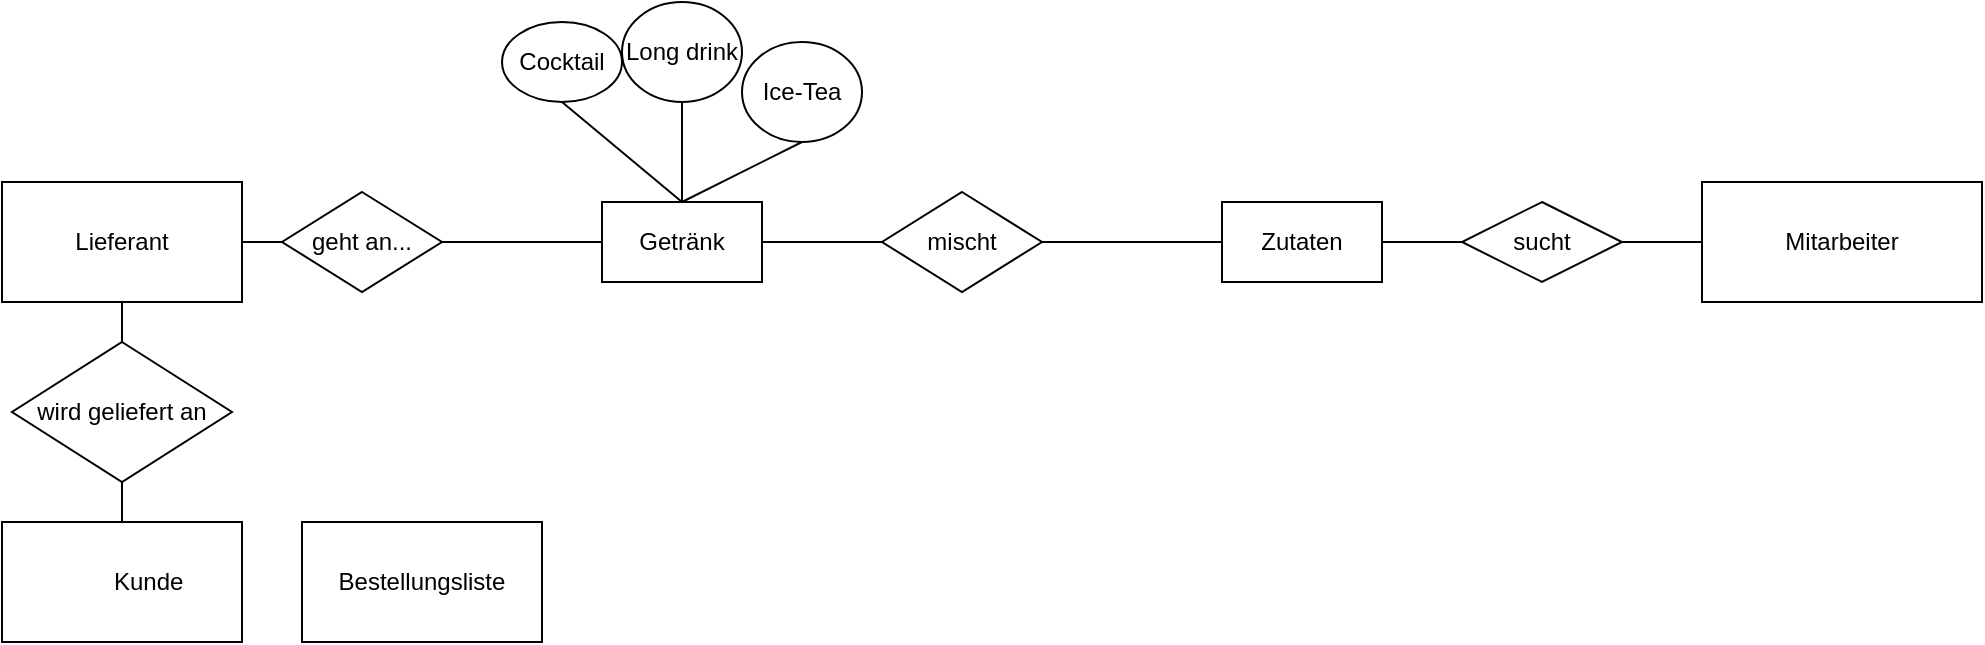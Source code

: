 <mxfile version="24.7.17">
  <diagram id="R2lEEEUBdFMjLlhIrx00" name="Page-1">
    <mxGraphModel dx="1245" dy="653" grid="1" gridSize="10" guides="1" tooltips="1" connect="1" arrows="1" fold="1" page="1" pageScale="1" pageWidth="850" pageHeight="1100" math="0" shadow="0" extFonts="Permanent Marker^https://fonts.googleapis.com/css?family=Permanent+Marker">
      <root>
        <mxCell id="0" />
        <mxCell id="1" parent="0" />
        <mxCell id="2lJx8aIQyMY3eyVQErQr-6" value="Zutaten" style="shape=rectangle;whiteSpace=wrap;html=1;direction=south;align=center;" vertex="1" parent="1">
          <mxGeometry x="650" y="780" width="80" height="40" as="geometry" />
        </mxCell>
        <mxCell id="2lJx8aIQyMY3eyVQErQr-7" value="Mitarbeiter" style="shape=rectangle;whiteSpace=wrap;html=1;" vertex="1" parent="1">
          <mxGeometry x="890" y="770" width="140" height="60" as="geometry" />
        </mxCell>
        <mxCell id="2lJx8aIQyMY3eyVQErQr-17" value="sucht" style="rhombus;whiteSpace=wrap;html=1;" vertex="1" parent="1">
          <mxGeometry x="770" y="780" width="80" height="40" as="geometry" />
        </mxCell>
        <mxCell id="2lJx8aIQyMY3eyVQErQr-19" value="Cocktail" style="ellipse;whiteSpace=wrap;html=1;" vertex="1" parent="1">
          <mxGeometry x="290" y="690" width="60" height="40" as="geometry" />
        </mxCell>
        <mxCell id="2lJx8aIQyMY3eyVQErQr-21" value="Long drink" style="ellipse;whiteSpace=wrap;html=1;" vertex="1" parent="1">
          <mxGeometry x="350" y="680" width="60" height="50" as="geometry" />
        </mxCell>
        <mxCell id="2lJx8aIQyMY3eyVQErQr-22" value="Ice-Tea" style="ellipse;whiteSpace=wrap;html=1;" vertex="1" parent="1">
          <mxGeometry x="410" y="700" width="60" height="50" as="geometry" />
        </mxCell>
        <mxCell id="2lJx8aIQyMY3eyVQErQr-26" value="geht an..." style="rhombus;whiteSpace=wrap;html=1;" vertex="1" parent="1">
          <mxGeometry x="180" y="775" width="80" height="50" as="geometry" />
        </mxCell>
        <mxCell id="2lJx8aIQyMY3eyVQErQr-27" value="" style="endArrow=none;html=1;rounded=0;entryX=0;entryY=0.5;entryDx=0;entryDy=0;exitX=1;exitY=0.5;exitDx=0;exitDy=0;" edge="1" parent="1" source="2lJx8aIQyMY3eyVQErQr-17" target="2lJx8aIQyMY3eyVQErQr-7">
          <mxGeometry width="50" height="50" relative="1" as="geometry">
            <mxPoint x="650" y="530" as="sourcePoint" />
            <mxPoint x="700" y="480" as="targetPoint" />
          </mxGeometry>
        </mxCell>
        <mxCell id="2lJx8aIQyMY3eyVQErQr-28" value="" style="endArrow=none;html=1;rounded=0;exitX=0.5;exitY=0;exitDx=0;exitDy=0;entryX=0;entryY=0.5;entryDx=0;entryDy=0;" edge="1" parent="1" source="2lJx8aIQyMY3eyVQErQr-6" target="2lJx8aIQyMY3eyVQErQr-17">
          <mxGeometry width="50" height="50" relative="1" as="geometry">
            <mxPoint x="550" y="730" as="sourcePoint" />
            <mxPoint x="590" y="700" as="targetPoint" />
          </mxGeometry>
        </mxCell>
        <mxCell id="2lJx8aIQyMY3eyVQErQr-29" value="" style="endArrow=none;html=1;rounded=0;entryX=0.5;entryY=1;entryDx=0;entryDy=0;exitX=0;exitY=0.5;exitDx=0;exitDy=0;" edge="1" parent="1" source="2lJx8aIQyMY3eyVQErQr-43" target="2lJx8aIQyMY3eyVQErQr-21">
          <mxGeometry width="50" height="50" relative="1" as="geometry">
            <mxPoint x="250" y="520" as="sourcePoint" />
            <mxPoint x="300" y="470" as="targetPoint" />
          </mxGeometry>
        </mxCell>
        <mxCell id="2lJx8aIQyMY3eyVQErQr-30" value="" style="endArrow=none;html=1;rounded=0;exitX=0;exitY=0.5;exitDx=0;exitDy=0;entryX=0.5;entryY=1;entryDx=0;entryDy=0;" edge="1" parent="1" source="2lJx8aIQyMY3eyVQErQr-43" target="2lJx8aIQyMY3eyVQErQr-19">
          <mxGeometry width="50" height="50" relative="1" as="geometry">
            <mxPoint x="230" y="580" as="sourcePoint" />
            <mxPoint x="280" y="530" as="targetPoint" />
          </mxGeometry>
        </mxCell>
        <mxCell id="2lJx8aIQyMY3eyVQErQr-31" value="" style="endArrow=none;html=1;rounded=0;entryX=0.5;entryY=1;entryDx=0;entryDy=0;exitX=0;exitY=0.5;exitDx=0;exitDy=0;" edge="1" parent="1" source="2lJx8aIQyMY3eyVQErQr-43" target="2lJx8aIQyMY3eyVQErQr-22">
          <mxGeometry width="50" height="50" relative="1" as="geometry">
            <mxPoint x="540" y="770" as="sourcePoint" />
            <mxPoint x="390" y="520" as="targetPoint" />
          </mxGeometry>
        </mxCell>
        <mxCell id="2lJx8aIQyMY3eyVQErQr-32" value="" style="endArrow=none;html=1;rounded=0;entryX=0.5;entryY=1;entryDx=0;entryDy=0;exitX=1;exitY=0.5;exitDx=0;exitDy=0;" edge="1" parent="1" source="2lJx8aIQyMY3eyVQErQr-44" target="2lJx8aIQyMY3eyVQErQr-6">
          <mxGeometry width="50" height="50" relative="1" as="geometry">
            <mxPoint x="360" y="640" as="sourcePoint" />
            <mxPoint x="410" y="590" as="targetPoint" />
          </mxGeometry>
        </mxCell>
        <mxCell id="2lJx8aIQyMY3eyVQErQr-35" value="&lt;span style=&quot;white-space: pre;&quot;&gt;&#x9;&lt;/span&gt;Kunde" style="rounded=0;whiteSpace=wrap;html=1;" vertex="1" parent="1">
          <mxGeometry x="40" y="940" width="120" height="60" as="geometry" />
        </mxCell>
        <mxCell id="2lJx8aIQyMY3eyVQErQr-36" value="" style="endArrow=none;html=1;rounded=0;entryX=0;entryY=0.5;entryDx=0;entryDy=0;exitX=1;exitY=0.5;exitDx=0;exitDy=0;" edge="1" parent="1" source="2lJx8aIQyMY3eyVQErQr-37" target="2lJx8aIQyMY3eyVQErQr-26">
          <mxGeometry width="50" height="50" relative="1" as="geometry">
            <mxPoint x="110" y="800" as="sourcePoint" />
            <mxPoint x="190" y="680" as="targetPoint" />
          </mxGeometry>
        </mxCell>
        <mxCell id="2lJx8aIQyMY3eyVQErQr-37" value="Lieferant" style="rounded=0;whiteSpace=wrap;html=1;" vertex="1" parent="1">
          <mxGeometry x="40" y="770" width="120" height="60" as="geometry" />
        </mxCell>
        <mxCell id="2lJx8aIQyMY3eyVQErQr-38" value="wird geliefert an" style="rhombus;whiteSpace=wrap;html=1;" vertex="1" parent="1">
          <mxGeometry x="45" y="850" width="110" height="70" as="geometry" />
        </mxCell>
        <mxCell id="2lJx8aIQyMY3eyVQErQr-39" value="" style="endArrow=none;html=1;rounded=0;entryX=0.5;entryY=1;entryDx=0;entryDy=0;exitX=0.5;exitY=0;exitDx=0;exitDy=0;" edge="1" parent="1" source="2lJx8aIQyMY3eyVQErQr-38" target="2lJx8aIQyMY3eyVQErQr-37">
          <mxGeometry width="50" height="50" relative="1" as="geometry">
            <mxPoint x="50" y="890" as="sourcePoint" />
            <mxPoint x="100" y="840" as="targetPoint" />
          </mxGeometry>
        </mxCell>
        <mxCell id="2lJx8aIQyMY3eyVQErQr-42" value="" style="endArrow=none;html=1;rounded=0;entryX=0.5;entryY=1;entryDx=0;entryDy=0;exitX=0.5;exitY=0;exitDx=0;exitDy=0;" edge="1" parent="1" source="2lJx8aIQyMY3eyVQErQr-35" target="2lJx8aIQyMY3eyVQErQr-38">
          <mxGeometry width="50" height="50" relative="1" as="geometry">
            <mxPoint x="120" y="900" as="sourcePoint" />
            <mxPoint x="110" y="840" as="targetPoint" />
          </mxGeometry>
        </mxCell>
        <mxCell id="2lJx8aIQyMY3eyVQErQr-44" value="mischt" style="rhombus;whiteSpace=wrap;html=1;" vertex="1" parent="1">
          <mxGeometry x="480" y="775" width="80" height="50" as="geometry" />
        </mxCell>
        <mxCell id="2lJx8aIQyMY3eyVQErQr-45" value="" style="endArrow=none;html=1;rounded=0;entryX=0.5;entryY=1;entryDx=0;entryDy=0;exitX=1;exitY=0.5;exitDx=0;exitDy=0;" edge="1" parent="1" source="2lJx8aIQyMY3eyVQErQr-26" target="2lJx8aIQyMY3eyVQErQr-43">
          <mxGeometry width="50" height="50" relative="1" as="geometry">
            <mxPoint x="320" y="800" as="sourcePoint" />
            <mxPoint x="560" y="800" as="targetPoint" />
          </mxGeometry>
        </mxCell>
        <mxCell id="2lJx8aIQyMY3eyVQErQr-43" value="Getränk" style="shape=rectangle;whiteSpace=wrap;html=1;direction=south;align=center;" vertex="1" parent="1">
          <mxGeometry x="340" y="780" width="80" height="40" as="geometry" />
        </mxCell>
        <mxCell id="2lJx8aIQyMY3eyVQErQr-47" value="" style="endArrow=none;html=1;rounded=0;entryX=0;entryY=0.5;entryDx=0;entryDy=0;exitX=0.5;exitY=0;exitDx=0;exitDy=0;" edge="1" parent="1" source="2lJx8aIQyMY3eyVQErQr-43" target="2lJx8aIQyMY3eyVQErQr-44">
          <mxGeometry width="50" height="50" relative="1" as="geometry">
            <mxPoint x="560" y="820" as="sourcePoint" />
            <mxPoint x="580" y="820" as="targetPoint" />
          </mxGeometry>
        </mxCell>
        <mxCell id="2lJx8aIQyMY3eyVQErQr-51" value="Bestellungsliste" style="rounded=0;whiteSpace=wrap;html=1;" vertex="1" parent="1">
          <mxGeometry x="190" y="940" width="120" height="60" as="geometry" />
        </mxCell>
      </root>
    </mxGraphModel>
  </diagram>
</mxfile>
